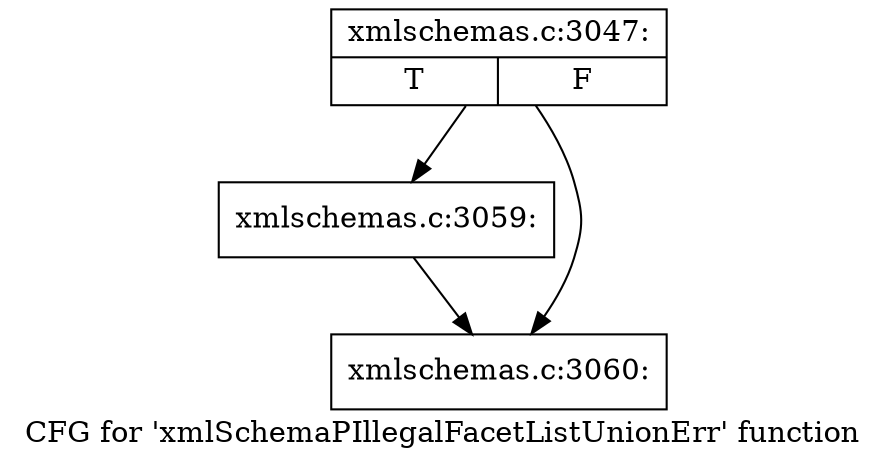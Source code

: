 digraph "CFG for 'xmlSchemaPIllegalFacetListUnionErr' function" {
	label="CFG for 'xmlSchemaPIllegalFacetListUnionErr' function";

	Node0x5188440 [shape=record,label="{xmlschemas.c:3047:|{<s0>T|<s1>F}}"];
	Node0x5188440 -> Node0x5190a10;
	Node0x5188440 -> Node0x5190a60;
	Node0x5190a10 [shape=record,label="{xmlschemas.c:3059:}"];
	Node0x5190a10 -> Node0x5190a60;
	Node0x5190a60 [shape=record,label="{xmlschemas.c:3060:}"];
}
